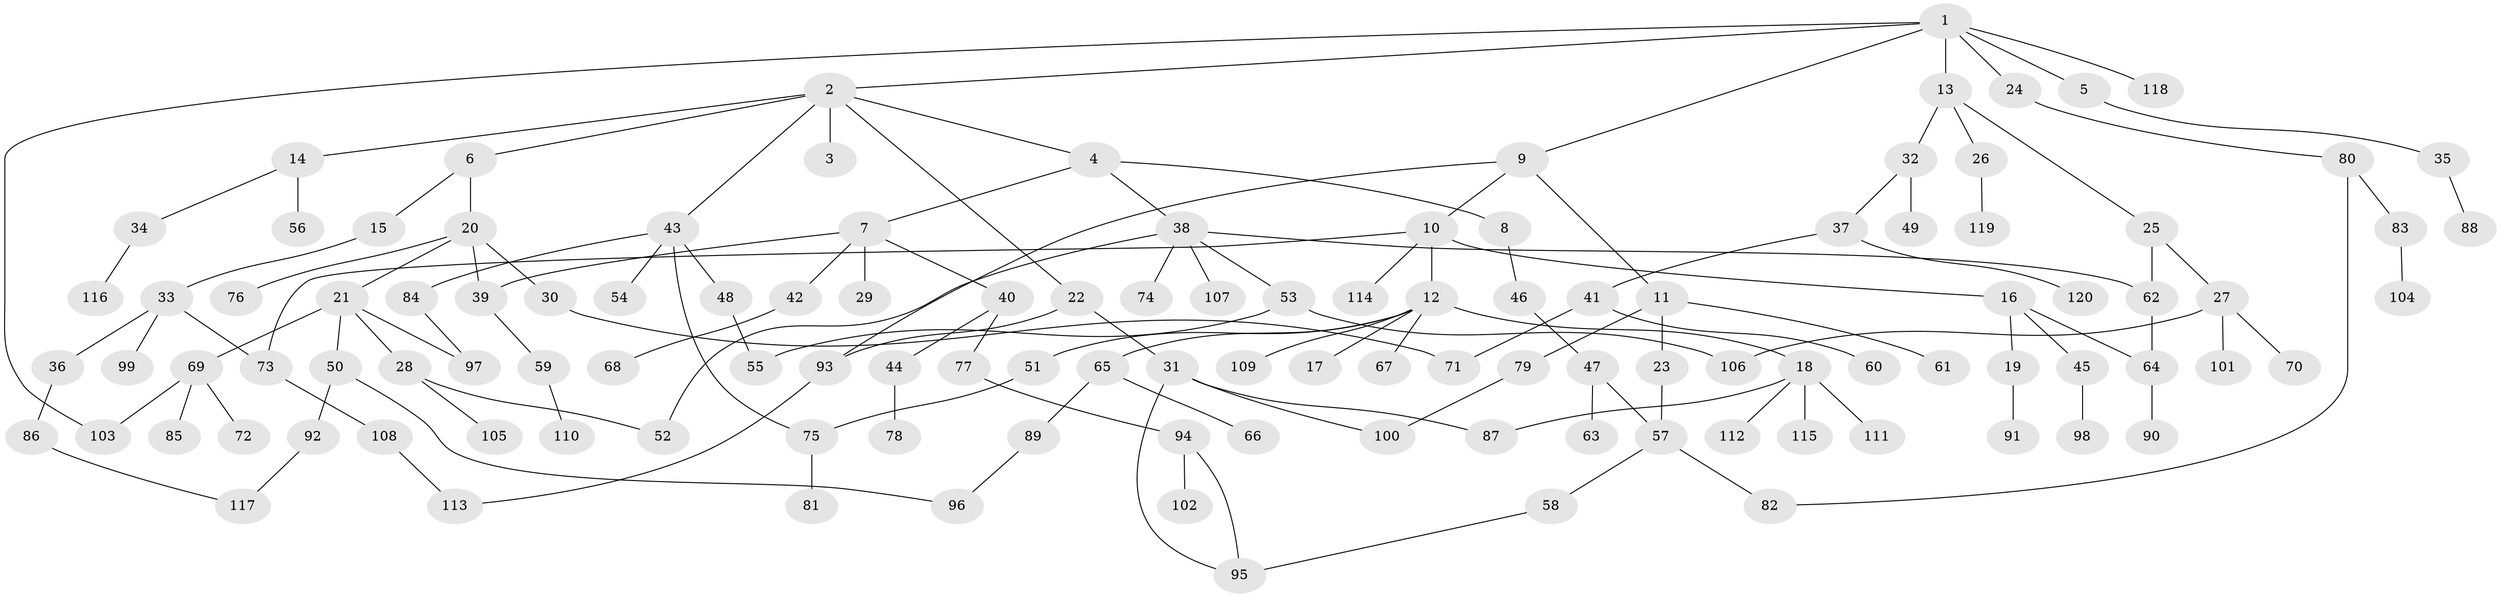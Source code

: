 // coarse degree distribution, {6: 0.037037037037037035, 10: 0.024691358024691357, 1: 0.41975308641975306, 4: 0.14814814814814814, 2: 0.19753086419753085, 3: 0.13580246913580246, 5: 0.024691358024691357, 7: 0.012345679012345678}
// Generated by graph-tools (version 1.1) at 2025/41/03/06/25 10:41:25]
// undirected, 120 vertices, 140 edges
graph export_dot {
graph [start="1"]
  node [color=gray90,style=filled];
  1;
  2;
  3;
  4;
  5;
  6;
  7;
  8;
  9;
  10;
  11;
  12;
  13;
  14;
  15;
  16;
  17;
  18;
  19;
  20;
  21;
  22;
  23;
  24;
  25;
  26;
  27;
  28;
  29;
  30;
  31;
  32;
  33;
  34;
  35;
  36;
  37;
  38;
  39;
  40;
  41;
  42;
  43;
  44;
  45;
  46;
  47;
  48;
  49;
  50;
  51;
  52;
  53;
  54;
  55;
  56;
  57;
  58;
  59;
  60;
  61;
  62;
  63;
  64;
  65;
  66;
  67;
  68;
  69;
  70;
  71;
  72;
  73;
  74;
  75;
  76;
  77;
  78;
  79;
  80;
  81;
  82;
  83;
  84;
  85;
  86;
  87;
  88;
  89;
  90;
  91;
  92;
  93;
  94;
  95;
  96;
  97;
  98;
  99;
  100;
  101;
  102;
  103;
  104;
  105;
  106;
  107;
  108;
  109;
  110;
  111;
  112;
  113;
  114;
  115;
  116;
  117;
  118;
  119;
  120;
  1 -- 2;
  1 -- 5;
  1 -- 9;
  1 -- 13;
  1 -- 24;
  1 -- 103;
  1 -- 118;
  2 -- 3;
  2 -- 4;
  2 -- 6;
  2 -- 14;
  2 -- 22;
  2 -- 43;
  4 -- 7;
  4 -- 8;
  4 -- 38;
  5 -- 35;
  6 -- 15;
  6 -- 20;
  7 -- 29;
  7 -- 39;
  7 -- 40;
  7 -- 42;
  8 -- 46;
  9 -- 10;
  9 -- 11;
  9 -- 93;
  10 -- 12;
  10 -- 16;
  10 -- 114;
  10 -- 73;
  11 -- 23;
  11 -- 61;
  11 -- 79;
  12 -- 17;
  12 -- 18;
  12 -- 51;
  12 -- 65;
  12 -- 67;
  12 -- 109;
  13 -- 25;
  13 -- 26;
  13 -- 32;
  14 -- 34;
  14 -- 56;
  15 -- 33;
  16 -- 19;
  16 -- 45;
  16 -- 64;
  18 -- 87;
  18 -- 111;
  18 -- 112;
  18 -- 115;
  19 -- 91;
  20 -- 21;
  20 -- 30;
  20 -- 76;
  20 -- 39;
  21 -- 28;
  21 -- 50;
  21 -- 69;
  21 -- 97;
  22 -- 31;
  22 -- 93;
  23 -- 57;
  24 -- 80;
  25 -- 27;
  25 -- 62;
  26 -- 119;
  27 -- 70;
  27 -- 101;
  27 -- 106;
  28 -- 52;
  28 -- 105;
  30 -- 71;
  31 -- 95;
  31 -- 100;
  31 -- 87;
  32 -- 37;
  32 -- 49;
  33 -- 36;
  33 -- 73;
  33 -- 99;
  34 -- 116;
  35 -- 88;
  36 -- 86;
  37 -- 41;
  37 -- 120;
  38 -- 53;
  38 -- 62;
  38 -- 74;
  38 -- 107;
  38 -- 52;
  39 -- 59;
  40 -- 44;
  40 -- 77;
  41 -- 60;
  41 -- 71;
  42 -- 68;
  43 -- 48;
  43 -- 54;
  43 -- 75;
  43 -- 84;
  44 -- 78;
  45 -- 98;
  46 -- 47;
  47 -- 63;
  47 -- 57;
  48 -- 55;
  50 -- 92;
  50 -- 96;
  51 -- 75;
  53 -- 55;
  53 -- 106;
  57 -- 58;
  57 -- 82;
  58 -- 95;
  59 -- 110;
  62 -- 64;
  64 -- 90;
  65 -- 66;
  65 -- 89;
  69 -- 72;
  69 -- 85;
  69 -- 103;
  73 -- 108;
  75 -- 81;
  77 -- 94;
  79 -- 100;
  80 -- 82;
  80 -- 83;
  83 -- 104;
  84 -- 97;
  86 -- 117;
  89 -- 96;
  92 -- 117;
  93 -- 113;
  94 -- 102;
  94 -- 95;
  108 -- 113;
}
